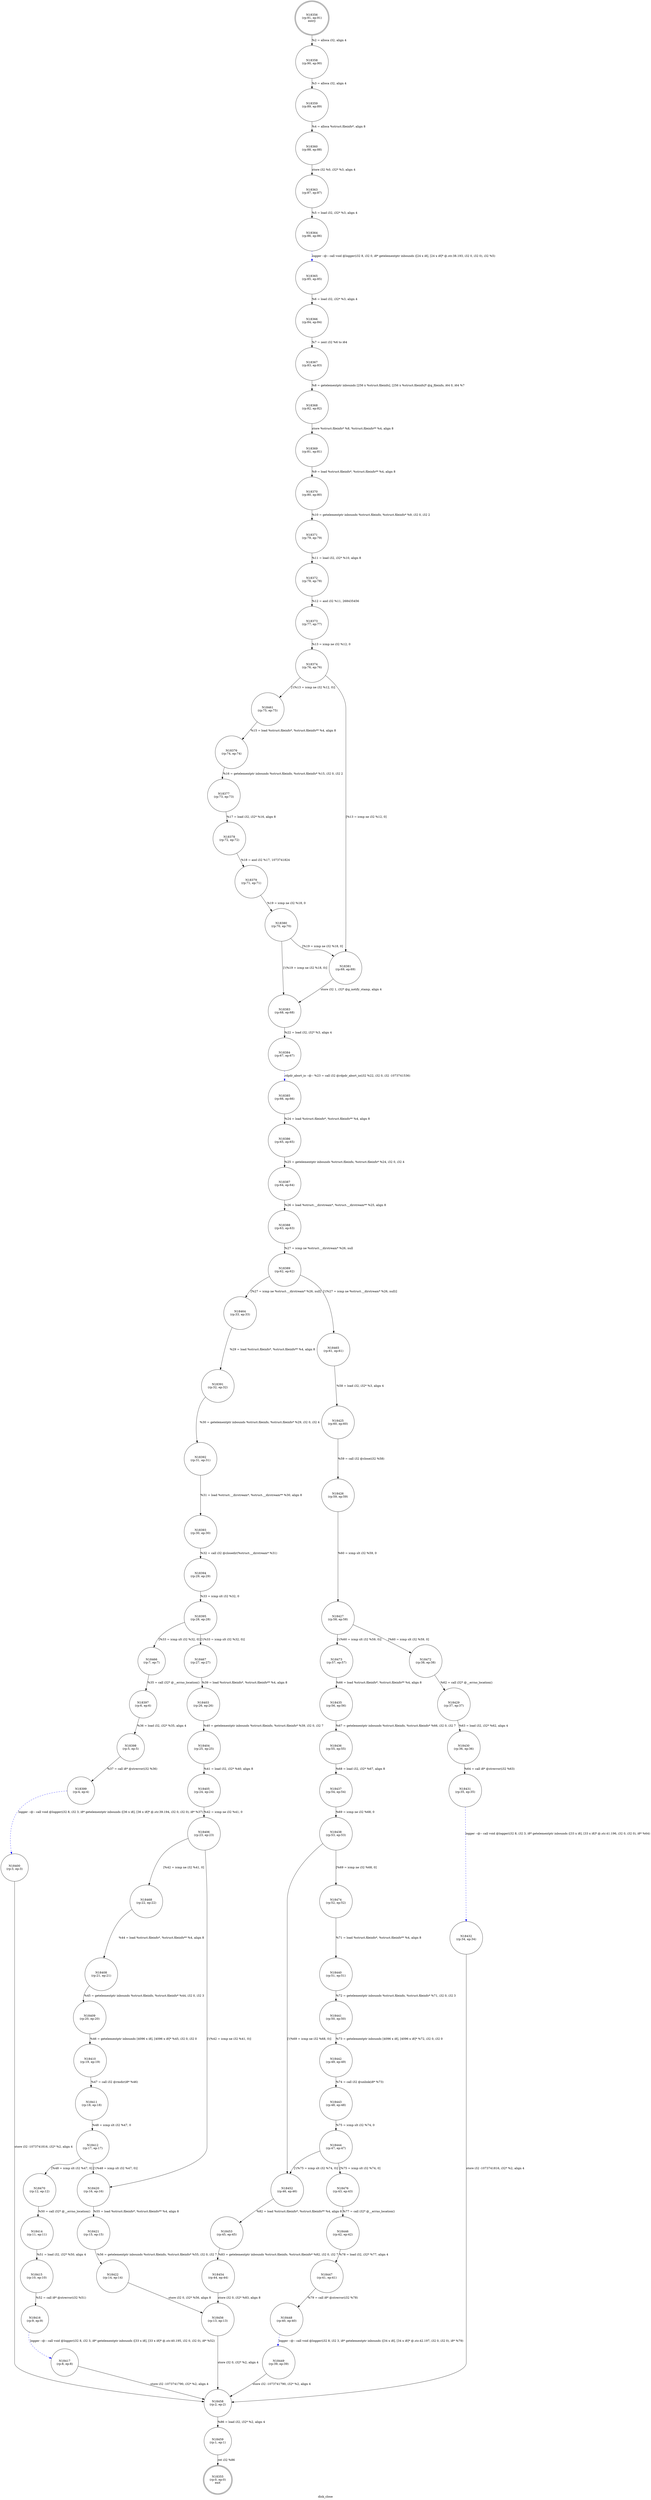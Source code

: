 digraph disk_close {
label="disk_close"
18355 [label="N18355\n(rp:0, ep:0)\nexit", shape="doublecircle"]
18356 [label="N18356\n(rp:91, ep:91)\nentry", shape="doublecircle"]
18356 -> 18358 [label="%2 = alloca i32, align 4"]
18358 [label="N18358\n(rp:90, ep:90)", shape="circle"]
18358 -> 18359 [label="%3 = alloca i32, align 4"]
18359 [label="N18359\n(rp:89, ep:89)", shape="circle"]
18359 -> 18360 [label="%4 = alloca %struct.fileinfo*, align 8"]
18360 [label="N18360\n(rp:88, ep:88)", shape="circle"]
18360 -> 18363 [label="store i32 %0, i32* %3, align 4"]
18363 [label="N18363\n(rp:87, ep:87)", shape="circle"]
18363 -> 18364 [label="%5 = load i32, i32* %3, align 4"]
18364 [label="N18364\n(rp:86, ep:86)", shape="circle"]
18364 -> 18365 [label="logger --@-- call void @logger(i32 8, i32 0, i8* getelementptr inbounds ([24 x i8], [24 x i8]* @.str.38.193, i32 0, i32 0), i32 %5)", style="dashed", color="blue"]
18365 [label="N18365\n(rp:85, ep:85)", shape="circle"]
18365 -> 18366 [label="%6 = load i32, i32* %3, align 4"]
18366 [label="N18366\n(rp:84, ep:84)", shape="circle"]
18366 -> 18367 [label="%7 = zext i32 %6 to i64"]
18367 [label="N18367\n(rp:83, ep:83)", shape="circle"]
18367 -> 18368 [label="%8 = getelementptr inbounds [256 x %struct.fileinfo], [256 x %struct.fileinfo]* @g_fileinfo, i64 0, i64 %7"]
18368 [label="N18368\n(rp:82, ep:82)", shape="circle"]
18368 -> 18369 [label="store %struct.fileinfo* %8, %struct.fileinfo** %4, align 8"]
18369 [label="N18369\n(rp:81, ep:81)", shape="circle"]
18369 -> 18370 [label="%9 = load %struct.fileinfo*, %struct.fileinfo** %4, align 8"]
18370 [label="N18370\n(rp:80, ep:80)", shape="circle"]
18370 -> 18371 [label="%10 = getelementptr inbounds %struct.fileinfo, %struct.fileinfo* %9, i32 0, i32 2"]
18371 [label="N18371\n(rp:79, ep:79)", shape="circle"]
18371 -> 18372 [label="%11 = load i32, i32* %10, align 8"]
18372 [label="N18372\n(rp:78, ep:78)", shape="circle"]
18372 -> 18373 [label="%12 = and i32 %11, 268435456"]
18373 [label="N18373\n(rp:77, ep:77)", shape="circle"]
18373 -> 18374 [label="%13 = icmp ne i32 %12, 0"]
18374 [label="N18374\n(rp:76, ep:76)", shape="circle"]
18374 -> 18461 [label="[!(%13 = icmp ne i32 %12, 0)]"]
18374 -> 18381 [label="[%13 = icmp ne i32 %12, 0]"]
18376 [label="N18376\n(rp:74, ep:74)", shape="circle"]
18376 -> 18377 [label="%16 = getelementptr inbounds %struct.fileinfo, %struct.fileinfo* %15, i32 0, i32 2"]
18377 [label="N18377\n(rp:73, ep:73)", shape="circle"]
18377 -> 18378 [label="%17 = load i32, i32* %16, align 8"]
18378 [label="N18378\n(rp:72, ep:72)", shape="circle"]
18378 -> 18379 [label="%18 = and i32 %17, 1073741824"]
18379 [label="N18379\n(rp:71, ep:71)", shape="circle"]
18379 -> 18380 [label="%19 = icmp ne i32 %18, 0"]
18380 [label="N18380\n(rp:70, ep:70)", shape="circle"]
18380 -> 18381 [label="[%19 = icmp ne i32 %18, 0]"]
18380 -> 18383 [label="[!(%19 = icmp ne i32 %18, 0)]"]
18381 [label="N18381\n(rp:69, ep:69)", shape="circle"]
18381 -> 18383 [label="store i32 1, i32* @g_notify_stamp, align 4"]
18383 [label="N18383\n(rp:68, ep:68)", shape="circle"]
18383 -> 18384 [label="%22 = load i32, i32* %3, align 4"]
18384 [label="N18384\n(rp:67, ep:67)", shape="circle"]
18384 -> 18385 [label="rdpdr_abort_io --@-- %23 = call i32 @rdpdr_abort_io(i32 %22, i32 0, i32 -1073741536)", style="dashed", color="blue"]
18385 [label="N18385\n(rp:66, ep:66)", shape="circle"]
18385 -> 18386 [label="%24 = load %struct.fileinfo*, %struct.fileinfo** %4, align 8"]
18386 [label="N18386\n(rp:65, ep:65)", shape="circle"]
18386 -> 18387 [label="%25 = getelementptr inbounds %struct.fileinfo, %struct.fileinfo* %24, i32 0, i32 4"]
18387 [label="N18387\n(rp:64, ep:64)", shape="circle"]
18387 -> 18388 [label="%26 = load %struct.__dirstream*, %struct.__dirstream** %25, align 8"]
18388 [label="N18388\n(rp:63, ep:63)", shape="circle"]
18388 -> 18389 [label="%27 = icmp ne %struct.__dirstream* %26, null"]
18389 [label="N18389\n(rp:62, ep:62)", shape="circle"]
18389 -> 18464 [label="[%27 = icmp ne %struct.__dirstream* %26, null]"]
18389 -> 18465 [label="[!(%27 = icmp ne %struct.__dirstream* %26, null)]"]
18391 [label="N18391\n(rp:32, ep:32)", shape="circle"]
18391 -> 18392 [label="%30 = getelementptr inbounds %struct.fileinfo, %struct.fileinfo* %29, i32 0, i32 4"]
18392 [label="N18392\n(rp:31, ep:31)", shape="circle"]
18392 -> 18393 [label="%31 = load %struct.__dirstream*, %struct.__dirstream** %30, align 8"]
18393 [label="N18393\n(rp:30, ep:30)", shape="circle"]
18393 -> 18394 [label="%32 = call i32 @closedir(%struct.__dirstream* %31)"]
18394 [label="N18394\n(rp:29, ep:29)", shape="circle"]
18394 -> 18395 [label="%33 = icmp slt i32 %32, 0"]
18395 [label="N18395\n(rp:28, ep:28)", shape="circle"]
18395 -> 18466 [label="[%33 = icmp slt i32 %32, 0]"]
18395 -> 18467 [label="[!(%33 = icmp slt i32 %32, 0)]"]
18397 [label="N18397\n(rp:6, ep:6)", shape="circle"]
18397 -> 18398 [label="%36 = load i32, i32* %35, align 4"]
18398 [label="N18398\n(rp:5, ep:5)", shape="circle"]
18398 -> 18399 [label="%37 = call i8* @strerror(i32 %36)"]
18399 [label="N18399\n(rp:4, ep:4)", shape="circle"]
18399 -> 18400 [label="logger --@-- call void @logger(i32 8, i32 3, i8* getelementptr inbounds ([36 x i8], [36 x i8]* @.str.39.194, i32 0, i32 0), i8* %37)", style="dashed", color="blue"]
18400 [label="N18400\n(rp:3, ep:3)", shape="circle"]
18400 -> 18458 [label="store i32 -1073741816, i32* %2, align 4"]
18403 [label="N18403\n(rp:26, ep:26)", shape="circle"]
18403 -> 18404 [label="%40 = getelementptr inbounds %struct.fileinfo, %struct.fileinfo* %39, i32 0, i32 7"]
18404 [label="N18404\n(rp:25, ep:25)", shape="circle"]
18404 -> 18405 [label="%41 = load i32, i32* %40, align 8"]
18405 [label="N18405\n(rp:24, ep:24)", shape="circle"]
18405 -> 18406 [label="%42 = icmp ne i32 %41, 0"]
18406 [label="N18406\n(rp:23, ep:23)", shape="circle"]
18406 -> 18468 [label="[%42 = icmp ne i32 %41, 0]"]
18406 -> 18420 [label="[!(%42 = icmp ne i32 %41, 0)]"]
18408 [label="N18408\n(rp:21, ep:21)", shape="circle"]
18408 -> 18409 [label="%45 = getelementptr inbounds %struct.fileinfo, %struct.fileinfo* %44, i32 0, i32 3"]
18409 [label="N18409\n(rp:20, ep:20)", shape="circle"]
18409 -> 18410 [label="%46 = getelementptr inbounds [4096 x i8], [4096 x i8]* %45, i32 0, i32 0"]
18410 [label="N18410\n(rp:19, ep:19)", shape="circle"]
18410 -> 18411 [label="%47 = call i32 @rmdir(i8* %46)"]
18411 [label="N18411\n(rp:18, ep:18)", shape="circle"]
18411 -> 18412 [label="%48 = icmp slt i32 %47, 0"]
18412 [label="N18412\n(rp:17, ep:17)", shape="circle"]
18412 -> 18470 [label="[%48 = icmp slt i32 %47, 0]"]
18412 -> 18420 [label="[!(%48 = icmp slt i32 %47, 0)]"]
18414 [label="N18414\n(rp:11, ep:11)", shape="circle"]
18414 -> 18415 [label="%51 = load i32, i32* %50, align 4"]
18415 [label="N18415\n(rp:10, ep:10)", shape="circle"]
18415 -> 18416 [label="%52 = call i8* @strerror(i32 %51)"]
18416 [label="N18416\n(rp:9, ep:9)", shape="circle"]
18416 -> 18417 [label="logger --@-- call void @logger(i32 8, i32 3, i8* getelementptr inbounds ([33 x i8], [33 x i8]* @.str.40.195, i32 0, i32 0), i8* %52)", style="dashed", color="blue"]
18417 [label="N18417\n(rp:8, ep:8)", shape="circle"]
18417 -> 18458 [label="store i32 -1073741790, i32* %2, align 4"]
18420 [label="N18420\n(rp:16, ep:16)", shape="circle"]
18420 -> 18421 [label="%55 = load %struct.fileinfo*, %struct.fileinfo** %4, align 8"]
18421 [label="N18421\n(rp:15, ep:15)", shape="circle"]
18421 -> 18422 [label="%56 = getelementptr inbounds %struct.fileinfo, %struct.fileinfo* %55, i32 0, i32 7"]
18422 [label="N18422\n(rp:14, ep:14)", shape="circle"]
18422 -> 18456 [label="store i32 0, i32* %56, align 8"]
18425 [label="N18425\n(rp:60, ep:60)", shape="circle"]
18425 -> 18426 [label="%59 = call i32 @close(i32 %58)"]
18426 [label="N18426\n(rp:59, ep:59)", shape="circle"]
18426 -> 18427 [label="%60 = icmp slt i32 %59, 0"]
18427 [label="N18427\n(rp:58, ep:58)", shape="circle"]
18427 -> 18472 [label="[%60 = icmp slt i32 %59, 0]"]
18427 -> 18473 [label="[!(%60 = icmp slt i32 %59, 0)]"]
18429 [label="N18429\n(rp:37, ep:37)", shape="circle"]
18429 -> 18430 [label="%63 = load i32, i32* %62, align 4"]
18430 [label="N18430\n(rp:36, ep:36)", shape="circle"]
18430 -> 18431 [label="%64 = call i8* @strerror(i32 %63)"]
18431 [label="N18431\n(rp:35, ep:35)", shape="circle"]
18431 -> 18432 [label="logger --@-- call void @logger(i32 8, i32 3, i8* getelementptr inbounds ([33 x i8], [33 x i8]* @.str.41.196, i32 0, i32 0), i8* %64)", style="dashed", color="blue"]
18432 [label="N18432\n(rp:34, ep:34)", shape="circle"]
18432 -> 18458 [label="store i32 -1073741816, i32* %2, align 4"]
18435 [label="N18435\n(rp:56, ep:56)", shape="circle"]
18435 -> 18436 [label="%67 = getelementptr inbounds %struct.fileinfo, %struct.fileinfo* %66, i32 0, i32 7"]
18436 [label="N18436\n(rp:55, ep:55)", shape="circle"]
18436 -> 18437 [label="%68 = load i32, i32* %67, align 8"]
18437 [label="N18437\n(rp:54, ep:54)", shape="circle"]
18437 -> 18438 [label="%69 = icmp ne i32 %68, 0"]
18438 [label="N18438\n(rp:53, ep:53)", shape="circle"]
18438 -> 18474 [label="[%69 = icmp ne i32 %68, 0]"]
18438 -> 18452 [label="[!(%69 = icmp ne i32 %68, 0)]"]
18440 [label="N18440\n(rp:51, ep:51)", shape="circle"]
18440 -> 18441 [label="%72 = getelementptr inbounds %struct.fileinfo, %struct.fileinfo* %71, i32 0, i32 3"]
18441 [label="N18441\n(rp:50, ep:50)", shape="circle"]
18441 -> 18442 [label="%73 = getelementptr inbounds [4096 x i8], [4096 x i8]* %72, i32 0, i32 0"]
18442 [label="N18442\n(rp:49, ep:49)", shape="circle"]
18442 -> 18443 [label="%74 = call i32 @unlink(i8* %73)"]
18443 [label="N18443\n(rp:48, ep:48)", shape="circle"]
18443 -> 18444 [label="%75 = icmp slt i32 %74, 0"]
18444 [label="N18444\n(rp:47, ep:47)", shape="circle"]
18444 -> 18476 [label="[%75 = icmp slt i32 %74, 0]"]
18444 -> 18452 [label="[!(%75 = icmp slt i32 %74, 0)]"]
18446 [label="N18446\n(rp:42, ep:42)", shape="circle"]
18446 -> 18447 [label="%78 = load i32, i32* %77, align 4"]
18447 [label="N18447\n(rp:41, ep:41)", shape="circle"]
18447 -> 18448 [label="%79 = call i8* @strerror(i32 %78)"]
18448 [label="N18448\n(rp:40, ep:40)", shape="circle"]
18448 -> 18449 [label="logger --@-- call void @logger(i32 8, i32 3, i8* getelementptr inbounds ([34 x i8], [34 x i8]* @.str.42.197, i32 0, i32 0), i8* %79)", style="dashed", color="blue"]
18449 [label="N18449\n(rp:39, ep:39)", shape="circle"]
18449 -> 18458 [label="store i32 -1073741790, i32* %2, align 4"]
18452 [label="N18452\n(rp:46, ep:46)", shape="circle"]
18452 -> 18453 [label="%82 = load %struct.fileinfo*, %struct.fileinfo** %4, align 8"]
18453 [label="N18453\n(rp:45, ep:45)", shape="circle"]
18453 -> 18454 [label="%83 = getelementptr inbounds %struct.fileinfo, %struct.fileinfo* %82, i32 0, i32 7"]
18454 [label="N18454\n(rp:44, ep:44)", shape="circle"]
18454 -> 18456 [label="store i32 0, i32* %83, align 8"]
18456 [label="N18456\n(rp:13, ep:13)", shape="circle"]
18456 -> 18458 [label="store i32 0, i32* %2, align 4"]
18458 [label="N18458\n(rp:2, ep:2)", shape="circle"]
18458 -> 18459 [label="%86 = load i32, i32* %2, align 4"]
18459 [label="N18459\n(rp:1, ep:1)", shape="circle"]
18459 -> 18355 [label="ret i32 %86"]
18461 [label="N18461\n(rp:75, ep:75)", shape="circle"]
18461 -> 18376 [label="%15 = load %struct.fileinfo*, %struct.fileinfo** %4, align 8"]
18464 [label="N18464\n(rp:33, ep:33)", shape="circle"]
18464 -> 18391 [label="%29 = load %struct.fileinfo*, %struct.fileinfo** %4, align 8"]
18465 [label="N18465\n(rp:61, ep:61)", shape="circle"]
18465 -> 18425 [label="%58 = load i32, i32* %3, align 4"]
18466 [label="N18466\n(rp:7, ep:7)", shape="circle"]
18466 -> 18397 [label="%35 = call i32* @__errno_location()"]
18467 [label="N18467\n(rp:27, ep:27)", shape="circle"]
18467 -> 18403 [label="%39 = load %struct.fileinfo*, %struct.fileinfo** %4, align 8"]
18468 [label="N18468\n(rp:22, ep:22)", shape="circle"]
18468 -> 18408 [label="%44 = load %struct.fileinfo*, %struct.fileinfo** %4, align 8"]
18470 [label="N18470\n(rp:12, ep:12)", shape="circle"]
18470 -> 18414 [label="%50 = call i32* @__errno_location()"]
18472 [label="N18472\n(rp:38, ep:38)", shape="circle"]
18472 -> 18429 [label="%62 = call i32* @__errno_location()"]
18473 [label="N18473\n(rp:57, ep:57)", shape="circle"]
18473 -> 18435 [label="%66 = load %struct.fileinfo*, %struct.fileinfo** %4, align 8"]
18474 [label="N18474\n(rp:52, ep:52)", shape="circle"]
18474 -> 18440 [label="%71 = load %struct.fileinfo*, %struct.fileinfo** %4, align 8"]
18476 [label="N18476\n(rp:43, ep:43)", shape="circle"]
18476 -> 18446 [label="%77 = call i32* @__errno_location()"]
}

